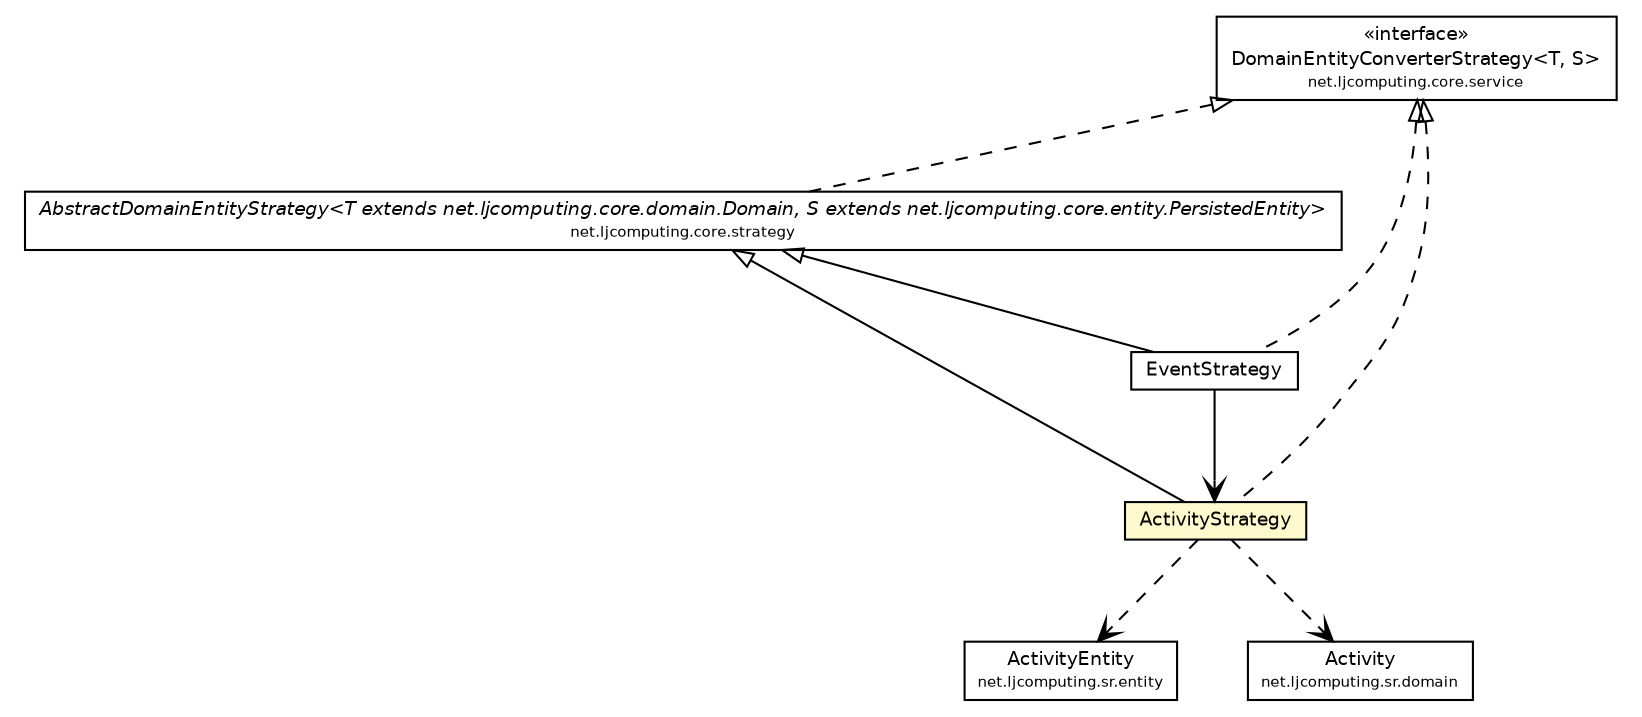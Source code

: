 #!/usr/local/bin/dot
#
# Class diagram 
# Generated by UMLGraph version R5_6-24-gf6e263 (http://www.umlgraph.org/)
#

digraph G {
	edge [fontname="Helvetica",fontsize=10,labelfontname="Helvetica",labelfontsize=10];
	node [fontname="Helvetica",fontsize=10,shape=plaintext];
	nodesep=0.25;
	ranksep=0.5;
	// net.ljcomputing.core.strategy.AbstractDomainEntityStrategy<T extends net.ljcomputing.core.domain.Domain, S extends net.ljcomputing.core.entity.PersistedEntity>
	c1287 [label=<<table title="net.ljcomputing.core.strategy.AbstractDomainEntityStrategy" border="0" cellborder="1" cellspacing="0" cellpadding="2" port="p" href="../../../core/strategy/AbstractDomainEntityStrategy.html">
		<tr><td><table border="0" cellspacing="0" cellpadding="1">
<tr><td align="center" balign="center"><font face="Helvetica-Oblique"> AbstractDomainEntityStrategy&lt;T extends net.ljcomputing.core.domain.Domain, S extends net.ljcomputing.core.entity.PersistedEntity&gt; </font></td></tr>
<tr><td align="center" balign="center"><font point-size="7.0"> net.ljcomputing.core.strategy </font></td></tr>
		</table></td></tr>
		</table>>, URL="../../../core/strategy/AbstractDomainEntityStrategy.html", fontname="Helvetica", fontcolor="black", fontsize=9.0];
	// net.ljcomputing.core.service.DomainEntityConverterStrategy<T, S>
	c1302 [label=<<table title="net.ljcomputing.core.service.DomainEntityConverterStrategy" border="0" cellborder="1" cellspacing="0" cellpadding="2" port="p" href="../../../core/service/DomainEntityConverterStrategy.html">
		<tr><td><table border="0" cellspacing="0" cellpadding="1">
<tr><td align="center" balign="center"> &#171;interface&#187; </td></tr>
<tr><td align="center" balign="center"> DomainEntityConverterStrategy&lt;T, S&gt; </td></tr>
<tr><td align="center" balign="center"><font point-size="7.0"> net.ljcomputing.core.service </font></td></tr>
		</table></td></tr>
		</table>>, URL="../../../core/service/DomainEntityConverterStrategy.html", fontname="Helvetica", fontcolor="black", fontsize=9.0];
	// net.ljcomputing.sr.strategy.impl.ActivityStrategy
	c1307 [label=<<table title="net.ljcomputing.sr.strategy.impl.ActivityStrategy" border="0" cellborder="1" cellspacing="0" cellpadding="2" port="p" bgcolor="lemonChiffon" href="./ActivityStrategy.html">
		<tr><td><table border="0" cellspacing="0" cellpadding="1">
<tr><td align="center" balign="center"> ActivityStrategy </td></tr>
		</table></td></tr>
		</table>>, URL="./ActivityStrategy.html", fontname="Helvetica", fontcolor="black", fontsize=9.0];
	// net.ljcomputing.sr.strategy.impl.EventStrategy
	c1308 [label=<<table title="net.ljcomputing.sr.strategy.impl.EventStrategy" border="0" cellborder="1" cellspacing="0" cellpadding="2" port="p" href="./EventStrategy.html">
		<tr><td><table border="0" cellspacing="0" cellpadding="1">
<tr><td align="center" balign="center"> EventStrategy </td></tr>
		</table></td></tr>
		</table>>, URL="./EventStrategy.html", fontname="Helvetica", fontcolor="black", fontsize=9.0];
	// net.ljcomputing.sr.entity.ActivityEntity
	c1311 [label=<<table title="net.ljcomputing.sr.entity.ActivityEntity" border="0" cellborder="1" cellspacing="0" cellpadding="2" port="p" href="../../entity/ActivityEntity.html">
		<tr><td><table border="0" cellspacing="0" cellpadding="1">
<tr><td align="center" balign="center"> ActivityEntity </td></tr>
<tr><td align="center" balign="center"><font point-size="7.0"> net.ljcomputing.sr.entity </font></td></tr>
		</table></td></tr>
		</table>>, URL="../../entity/ActivityEntity.html", fontname="Helvetica", fontcolor="black", fontsize=9.0];
	// net.ljcomputing.sr.domain.Activity
	c1315 [label=<<table title="net.ljcomputing.sr.domain.Activity" border="0" cellborder="1" cellspacing="0" cellpadding="2" port="p" href="../../domain/Activity.html">
		<tr><td><table border="0" cellspacing="0" cellpadding="1">
<tr><td align="center" balign="center"> Activity </td></tr>
<tr><td align="center" balign="center"><font point-size="7.0"> net.ljcomputing.sr.domain </font></td></tr>
		</table></td></tr>
		</table>>, URL="../../domain/Activity.html", fontname="Helvetica", fontcolor="black", fontsize=9.0];
	//net.ljcomputing.core.strategy.AbstractDomainEntityStrategy<T extends net.ljcomputing.core.domain.Domain, S extends net.ljcomputing.core.entity.PersistedEntity> implements net.ljcomputing.core.service.DomainEntityConverterStrategy<T, S>
	c1302:p -> c1287:p [dir=back,arrowtail=empty,style=dashed];
	//net.ljcomputing.sr.strategy.impl.ActivityStrategy extends net.ljcomputing.core.strategy.AbstractDomainEntityStrategy<net.ljcomputing.sr.domain.Activity, net.ljcomputing.sr.entity.ActivityEntity>
	c1287:p -> c1307:p [dir=back,arrowtail=empty];
	//net.ljcomputing.sr.strategy.impl.ActivityStrategy implements net.ljcomputing.core.service.DomainEntityConverterStrategy<T, S>
	c1302:p -> c1307:p [dir=back,arrowtail=empty,style=dashed];
	//net.ljcomputing.sr.strategy.impl.EventStrategy extends net.ljcomputing.core.strategy.AbstractDomainEntityStrategy<net.ljcomputing.sr.domain.Event, net.ljcomputing.sr.entity.EventEntity>
	c1287:p -> c1308:p [dir=back,arrowtail=empty];
	//net.ljcomputing.sr.strategy.impl.EventStrategy implements net.ljcomputing.core.service.DomainEntityConverterStrategy<T, S>
	c1302:p -> c1308:p [dir=back,arrowtail=empty,style=dashed];
	// net.ljcomputing.sr.strategy.impl.EventStrategy NAVASSOC net.ljcomputing.sr.strategy.impl.ActivityStrategy
	c1308:p -> c1307:p [taillabel="", label="", headlabel="", fontname="Helvetica", fontcolor="black", fontsize=10.0, color="black", arrowhead=open];
	// net.ljcomputing.sr.strategy.impl.ActivityStrategy DEPEND net.ljcomputing.sr.domain.Activity
	c1307:p -> c1315:p [taillabel="", label="", headlabel="", fontname="Helvetica", fontcolor="black", fontsize=10.0, color="black", arrowhead=open, style=dashed];
	// net.ljcomputing.sr.strategy.impl.ActivityStrategy DEPEND net.ljcomputing.sr.entity.ActivityEntity
	c1307:p -> c1311:p [taillabel="", label="", headlabel="", fontname="Helvetica", fontcolor="black", fontsize=10.0, color="black", arrowhead=open, style=dashed];
}

